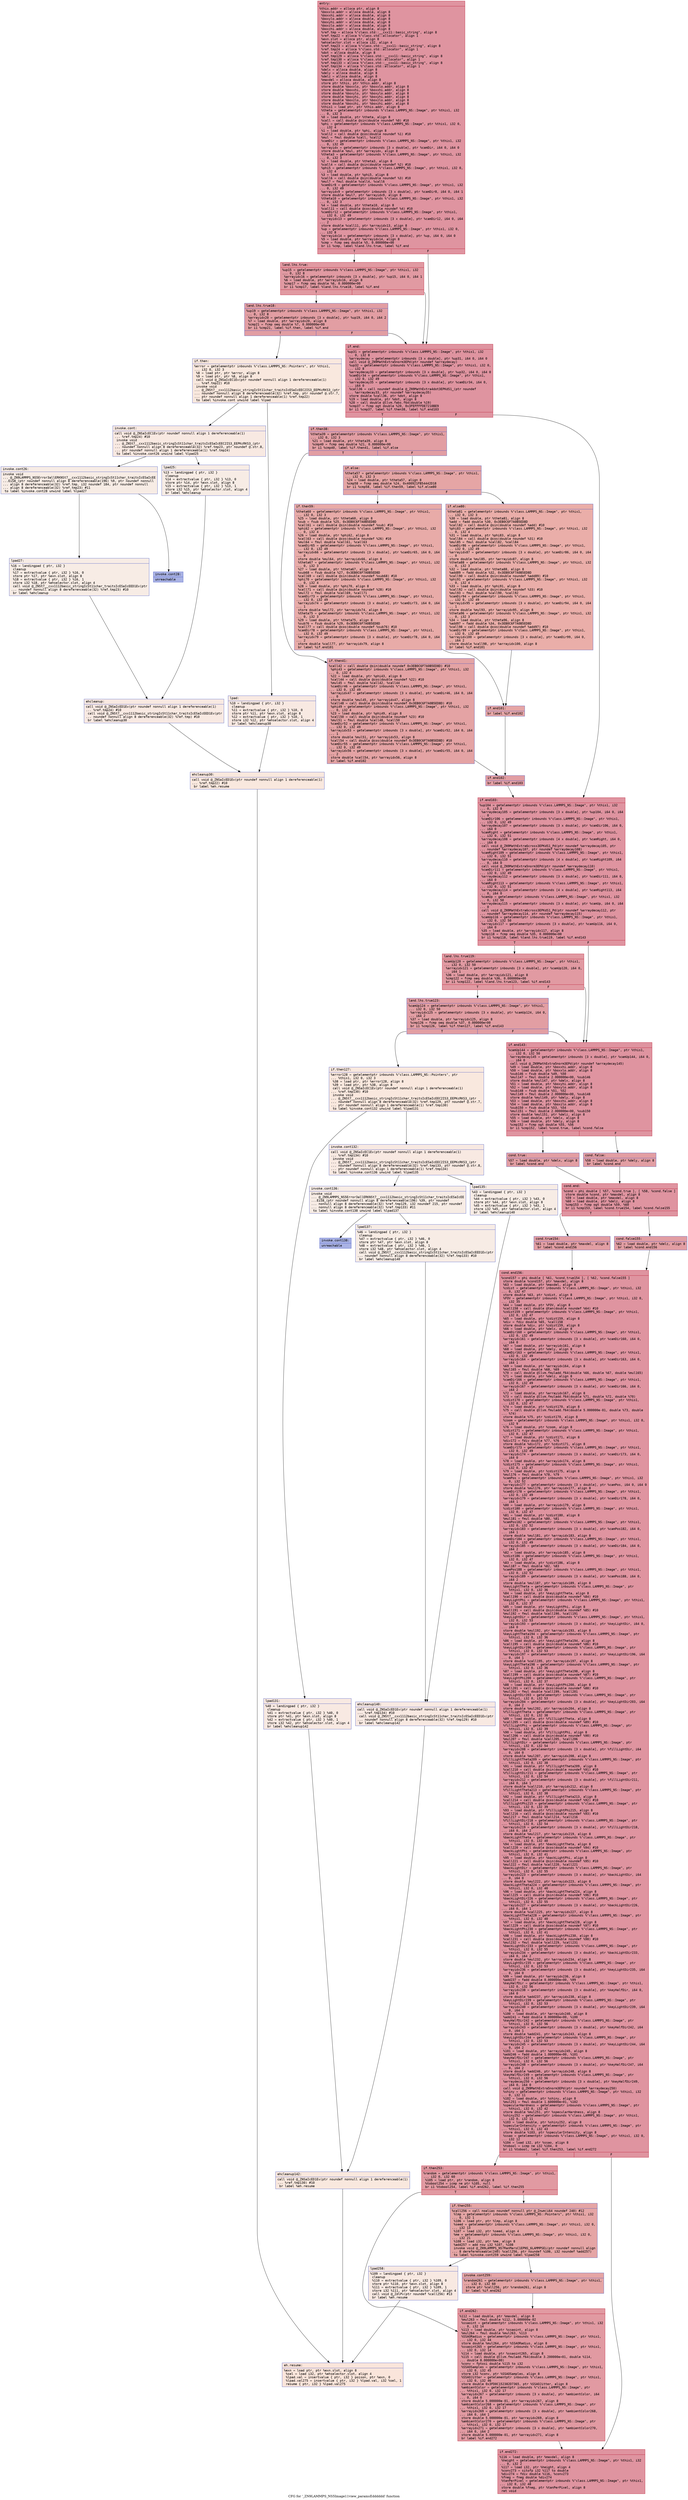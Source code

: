 digraph "CFG for '_ZN9LAMMPS_NS5Image11view_paramsEdddddd' function" {
	label="CFG for '_ZN9LAMMPS_NS5Image11view_paramsEdddddd' function";

	Node0x55d953130ab0 [shape=record,color="#b70d28ff", style=filled, fillcolor="#b70d2870" fontname="Courier",label="{entry:\l|  %this.addr = alloca ptr, align 8\l  %boxxlo.addr = alloca double, align 8\l  %boxxhi.addr = alloca double, align 8\l  %boxylo.addr = alloca double, align 8\l  %boxyhi.addr = alloca double, align 8\l  %boxzlo.addr = alloca double, align 8\l  %boxzhi.addr = alloca double, align 8\l  %ref.tmp = alloca %\"class.std::__cxx11::basic_string\", align 8\l  %ref.tmp22 = alloca %\"class.std::allocator\", align 1\l  %exn.slot = alloca ptr, align 8\l  %ehselector.slot = alloca i32, align 4\l  %ref.tmp23 = alloca %\"class.std::__cxx11::basic_string\", align 8\l  %ref.tmp24 = alloca %\"class.std::allocator\", align 1\l  %dot = alloca double, align 8\l  %ref.tmp129 = alloca %\"class.std::__cxx11::basic_string\", align 8\l  %ref.tmp130 = alloca %\"class.std::allocator\", align 1\l  %ref.tmp133 = alloca %\"class.std::__cxx11::basic_string\", align 8\l  %ref.tmp134 = alloca %\"class.std::allocator\", align 1\l  %delx = alloca double, align 8\l  %dely = alloca double, align 8\l  %delz = alloca double, align 8\l  %maxdel = alloca double, align 8\l  store ptr %this, ptr %this.addr, align 8\l  store double %boxxlo, ptr %boxxlo.addr, align 8\l  store double %boxxhi, ptr %boxxhi.addr, align 8\l  store double %boxylo, ptr %boxylo.addr, align 8\l  store double %boxyhi, ptr %boxyhi.addr, align 8\l  store double %boxzlo, ptr %boxzlo.addr, align 8\l  store double %boxzhi, ptr %boxzhi.addr, align 8\l  %this1 = load ptr, ptr %this.addr, align 8\l  %theta = getelementptr inbounds %\"class.LAMMPS_NS::Image\", ptr %this1, i32\l... 0, i32 3\l  %0 = load double, ptr %theta, align 8\l  %call = call double @sin(double noundef %0) #10\l  %phi = getelementptr inbounds %\"class.LAMMPS_NS::Image\", ptr %this1, i32 0,\l... i32 4\l  %1 = load double, ptr %phi, align 8\l  %call2 = call double @cos(double noundef %1) #10\l  %mul = fmul double %call, %call2\l  %camDir = getelementptr inbounds %\"class.LAMMPS_NS::Image\", ptr %this1, i32\l... 0, i32 49\l  %arrayidx = getelementptr inbounds [3 x double], ptr %camDir, i64 0, i64 0\l  store double %mul, ptr %arrayidx, align 8\l  %theta3 = getelementptr inbounds %\"class.LAMMPS_NS::Image\", ptr %this1, i32\l... 0, i32 3\l  %2 = load double, ptr %theta3, align 8\l  %call4 = call double @sin(double noundef %2) #10\l  %phi5 = getelementptr inbounds %\"class.LAMMPS_NS::Image\", ptr %this1, i32 0,\l... i32 4\l  %3 = load double, ptr %phi5, align 8\l  %call6 = call double @sin(double noundef %3) #10\l  %mul7 = fmul double %call4, %call6\l  %camDir8 = getelementptr inbounds %\"class.LAMMPS_NS::Image\", ptr %this1, i32\l... 0, i32 49\l  %arrayidx9 = getelementptr inbounds [3 x double], ptr %camDir8, i64 0, i64 1\l  store double %mul7, ptr %arrayidx9, align 8\l  %theta10 = getelementptr inbounds %\"class.LAMMPS_NS::Image\", ptr %this1, i32\l... 0, i32 3\l  %4 = load double, ptr %theta10, align 8\l  %call11 = call double @cos(double noundef %4) #10\l  %camDir12 = getelementptr inbounds %\"class.LAMMPS_NS::Image\", ptr %this1,\l... i32 0, i32 49\l  %arrayidx13 = getelementptr inbounds [3 x double], ptr %camDir12, i64 0, i64\l... 2\l  store double %call11, ptr %arrayidx13, align 8\l  %up = getelementptr inbounds %\"class.LAMMPS_NS::Image\", ptr %this1, i32 0,\l... i32 8\l  %arrayidx14 = getelementptr inbounds [3 x double], ptr %up, i64 0, i64 0\l  %5 = load double, ptr %arrayidx14, align 8\l  %cmp = fcmp oeq double %5, 0.000000e+00\l  br i1 %cmp, label %land.lhs.true, label %if.end\l|{<s0>T|<s1>F}}"];
	Node0x55d953130ab0:s0 -> Node0x55d95310ff50[tooltip="entry -> land.lhs.true\nProbability 62.50%" ];
	Node0x55d953130ab0:s1 -> Node0x55d953110000[tooltip="entry -> if.end\nProbability 37.50%" ];
	Node0x55d95310ff50 [shape=record,color="#b70d28ff", style=filled, fillcolor="#bb1b2c70" fontname="Courier",label="{land.lhs.true:\l|  %up15 = getelementptr inbounds %\"class.LAMMPS_NS::Image\", ptr %this1, i32\l... 0, i32 8\l  %arrayidx16 = getelementptr inbounds [3 x double], ptr %up15, i64 0, i64 1\l  %6 = load double, ptr %arrayidx16, align 8\l  %cmp17 = fcmp oeq double %6, 0.000000e+00\l  br i1 %cmp17, label %land.lhs.true18, label %if.end\l|{<s0>T|<s1>F}}"];
	Node0x55d95310ff50:s0 -> Node0x55d953110480[tooltip="land.lhs.true -> land.lhs.true18\nProbability 62.50%" ];
	Node0x55d95310ff50:s1 -> Node0x55d953110000[tooltip="land.lhs.true -> if.end\nProbability 37.50%" ];
	Node0x55d953110480 [shape=record,color="#3d50c3ff", style=filled, fillcolor="#be242e70" fontname="Courier",label="{land.lhs.true18:\l|  %up19 = getelementptr inbounds %\"class.LAMMPS_NS::Image\", ptr %this1, i32\l... 0, i32 8\l  %arrayidx20 = getelementptr inbounds [3 x double], ptr %up19, i64 0, i64 2\l  %7 = load double, ptr %arrayidx20, align 8\l  %cmp21 = fcmp oeq double %7, 0.000000e+00\l  br i1 %cmp21, label %if.then, label %if.end\l|{<s0>T|<s1>F}}"];
	Node0x55d953110480:s0 -> Node0x55d9531108b0[tooltip="land.lhs.true18 -> if.then\nProbability 0.00%" ];
	Node0x55d953110480:s1 -> Node0x55d953110000[tooltip="land.lhs.true18 -> if.end\nProbability 100.00%" ];
	Node0x55d9531108b0 [shape=record,color="#3d50c3ff", style=filled, fillcolor="#f2cab570" fontname="Courier",label="{if.then:\l|  %error = getelementptr inbounds %\"class.LAMMPS_NS::Pointers\", ptr %this1,\l... i32 0, i32 3\l  %8 = load ptr, ptr %error, align 8\l  %9 = load ptr, ptr %8, align 8\l  call void @_ZNSaIcEC1Ev(ptr noundef nonnull align 1 dereferenceable(1)\l... %ref.tmp22) #10\l  invoke void\l... @_ZNSt7__cxx1112basic_stringIcSt11char_traitsIcESaIcEEC2IS3_EEPKcRKS3_(ptr\l... noundef nonnull align 8 dereferenceable(32) %ref.tmp, ptr noundef @.str.7,\l... ptr noundef nonnull align 1 dereferenceable(1) %ref.tmp22)\l          to label %invoke.cont unwind label %lpad\l}"];
	Node0x55d9531108b0 -> Node0x55d953110e70[tooltip="if.then -> invoke.cont\nProbability 50.00%" ];
	Node0x55d9531108b0 -> Node0x55d953110f50[tooltip="if.then -> lpad\nProbability 50.00%" ];
	Node0x55d953110e70 [shape=record,color="#3d50c3ff", style=filled, fillcolor="#efcebd70" fontname="Courier",label="{invoke.cont:\l|  call void @_ZNSaIcEC1Ev(ptr noundef nonnull align 1 dereferenceable(1)\l... %ref.tmp24) #10\l  invoke void\l... @_ZNSt7__cxx1112basic_stringIcSt11char_traitsIcESaIcEEC2IS3_EEPKcRKS3_(ptr\l... noundef nonnull align 8 dereferenceable(32) %ref.tmp23, ptr noundef @.str.8,\l... ptr noundef nonnull align 1 dereferenceable(1) %ref.tmp24)\l          to label %invoke.cont26 unwind label %lpad25\l}"];
	Node0x55d953110e70 -> Node0x55d953111400[tooltip="invoke.cont -> invoke.cont26\nProbability 50.00%" ];
	Node0x55d953110e70 -> Node0x55d953111450[tooltip="invoke.cont -> lpad25\nProbability 50.00%" ];
	Node0x55d953111400 [shape=record,color="#3d50c3ff", style=filled, fillcolor="#ecd3c570" fontname="Courier",label="{invoke.cont26:\l|  invoke void\l... @_ZN9LAMMPS_NS5Error3allERKNSt7__cxx1112basic_stringIcSt11char_traitsIcESaIcEE\l...EiS8_(ptr noundef nonnull align 8 dereferenceable(196) %9, ptr noundef nonnull\l... align 8 dereferenceable(32) %ref.tmp, i32 noundef 184, ptr noundef nonnull\l... align 8 dereferenceable(32) %ref.tmp23) #11\l          to label %invoke.cont28 unwind label %lpad27\l}"];
	Node0x55d953111400 -> Node0x55d9531113b0[tooltip="invoke.cont26 -> invoke.cont28\nProbability 0.00%" ];
	Node0x55d953111400 -> Node0x55d9531117d0[tooltip="invoke.cont26 -> lpad27\nProbability 100.00%" ];
	Node0x55d9531113b0 [shape=record,color="#3d50c3ff", style=filled, fillcolor="#3d50c370" fontname="Courier",label="{invoke.cont28:\l|  unreachable\l}"];
	Node0x55d953110f50 [shape=record,color="#3d50c3ff", style=filled, fillcolor="#efcebd70" fontname="Courier",label="{lpad:\l|  %10 = landingpad \{ ptr, i32 \}\l          cleanup\l  %11 = extractvalue \{ ptr, i32 \} %10, 0\l  store ptr %11, ptr %exn.slot, align 8\l  %12 = extractvalue \{ ptr, i32 \} %10, 1\l  store i32 %12, ptr %ehselector.slot, align 4\l  br label %ehcleanup30\l}"];
	Node0x55d953110f50 -> Node0x55d953111e70[tooltip="lpad -> ehcleanup30\nProbability 100.00%" ];
	Node0x55d953111450 [shape=record,color="#3d50c3ff", style=filled, fillcolor="#ecd3c570" fontname="Courier",label="{lpad25:\l|  %13 = landingpad \{ ptr, i32 \}\l          cleanup\l  %14 = extractvalue \{ ptr, i32 \} %13, 0\l  store ptr %14, ptr %exn.slot, align 8\l  %15 = extractvalue \{ ptr, i32 \} %13, 1\l  store i32 %15, ptr %ehselector.slot, align 4\l  br label %ehcleanup\l}"];
	Node0x55d953111450 -> Node0x55d9531121c0[tooltip="lpad25 -> ehcleanup\nProbability 100.00%" ];
	Node0x55d9531117d0 [shape=record,color="#3d50c3ff", style=filled, fillcolor="#ecd3c570" fontname="Courier",label="{lpad27:\l|  %16 = landingpad \{ ptr, i32 \}\l          cleanup\l  %17 = extractvalue \{ ptr, i32 \} %16, 0\l  store ptr %17, ptr %exn.slot, align 8\l  %18 = extractvalue \{ ptr, i32 \} %16, 1\l  store i32 %18, ptr %ehselector.slot, align 4\l  call void @_ZNSt7__cxx1112basic_stringIcSt11char_traitsIcESaIcEED1Ev(ptr\l... noundef nonnull align 8 dereferenceable(32) %ref.tmp23) #10\l  br label %ehcleanup\l}"];
	Node0x55d9531117d0 -> Node0x55d9531121c0[tooltip="lpad27 -> ehcleanup\nProbability 100.00%" ];
	Node0x55d9531121c0 [shape=record,color="#3d50c3ff", style=filled, fillcolor="#efcebd70" fontname="Courier",label="{ehcleanup:\l|  call void @_ZNSaIcED1Ev(ptr noundef nonnull align 1 dereferenceable(1)\l... %ref.tmp24) #10\l  call void @_ZNSt7__cxx1112basic_stringIcSt11char_traitsIcESaIcEED1Ev(ptr\l... noundef nonnull align 8 dereferenceable(32) %ref.tmp) #10\l  br label %ehcleanup30\l}"];
	Node0x55d9531121c0 -> Node0x55d953111e70[tooltip="ehcleanup -> ehcleanup30\nProbability 100.00%" ];
	Node0x55d953111e70 [shape=record,color="#3d50c3ff", style=filled, fillcolor="#f2cab570" fontname="Courier",label="{ehcleanup30:\l|  call void @_ZNSaIcED1Ev(ptr noundef nonnull align 1 dereferenceable(1)\l... %ref.tmp22) #10\l  br label %eh.resume\l}"];
	Node0x55d953111e70 -> Node0x55d953112c20[tooltip="ehcleanup30 -> eh.resume\nProbability 100.00%" ];
	Node0x55d953110000 [shape=record,color="#b70d28ff", style=filled, fillcolor="#b70d2870" fontname="Courier",label="{if.end:\l|  %up31 = getelementptr inbounds %\"class.LAMMPS_NS::Image\", ptr %this1, i32\l... 0, i32 8\l  %arraydecay = getelementptr inbounds [3 x double], ptr %up31, i64 0, i64 0\l  call void @_ZN9MathExtra5norm3EPd(ptr noundef %arraydecay)\l  %up32 = getelementptr inbounds %\"class.LAMMPS_NS::Image\", ptr %this1, i32 0,\l... i32 8\l  %arraydecay33 = getelementptr inbounds [3 x double], ptr %up32, i64 0, i64 0\l  %camDir34 = getelementptr inbounds %\"class.LAMMPS_NS::Image\", ptr %this1,\l... i32 0, i32 49\l  %arraydecay35 = getelementptr inbounds [3 x double], ptr %camDir34, i64 0,\l... i64 0\l  %call36 = call noundef double @_ZN9MathExtra4dot3EPKdS1_(ptr noundef\l... %arraydecay33, ptr noundef %arraydecay35)\l  store double %call36, ptr %dot, align 8\l  %19 = load double, ptr %dot, align 8\l  %20 = call double @llvm.fabs.f64(double %19)\l  %cmp37 = fcmp ogt double %20, 0x3FEFFFFDE7210BE9\l  br i1 %cmp37, label %if.then38, label %if.end103\l|{<s0>T|<s1>F}}"];
	Node0x55d953110000:s0 -> Node0x55d9531139e0[tooltip="if.end -> if.then38\nProbability 50.00%" ];
	Node0x55d953110000:s1 -> Node0x55d953113a90[tooltip="if.end -> if.end103\nProbability 50.00%" ];
	Node0x55d9531139e0 [shape=record,color="#3d50c3ff", style=filled, fillcolor="#be242e70" fontname="Courier",label="{if.then38:\l|  %theta39 = getelementptr inbounds %\"class.LAMMPS_NS::Image\", ptr %this1,\l... i32 0, i32 3\l  %21 = load double, ptr %theta39, align 8\l  %cmp40 = fcmp oeq double %21, 0.000000e+00\l  br i1 %cmp40, label %if.then41, label %if.else\l|{<s0>T|<s1>F}}"];
	Node0x55d9531139e0:s0 -> Node0x55d953113e30[tooltip="if.then38 -> if.then41\nProbability 62.50%" ];
	Node0x55d9531139e0:s1 -> Node0x55d95313c1f0[tooltip="if.then38 -> if.else\nProbability 37.50%" ];
	Node0x55d953113e30 [shape=record,color="#3d50c3ff", style=filled, fillcolor="#c32e3170" fontname="Courier",label="{if.then41:\l|  %call42 = call double @sin(double noundef 0x3EB0C6F7A0B5ED8D) #10\l  %phi43 = getelementptr inbounds %\"class.LAMMPS_NS::Image\", ptr %this1, i32\l... 0, i32 4\l  %22 = load double, ptr %phi43, align 8\l  %call44 = call double @cos(double noundef %22) #10\l  %mul45 = fmul double %call42, %call44\l  %camDir46 = getelementptr inbounds %\"class.LAMMPS_NS::Image\", ptr %this1,\l... i32 0, i32 49\l  %arrayidx47 = getelementptr inbounds [3 x double], ptr %camDir46, i64 0, i64\l... 0\l  store double %mul45, ptr %arrayidx47, align 8\l  %call48 = call double @sin(double noundef 0x3EB0C6F7A0B5ED8D) #10\l  %phi49 = getelementptr inbounds %\"class.LAMMPS_NS::Image\", ptr %this1, i32\l... 0, i32 4\l  %23 = load double, ptr %phi49, align 8\l  %call50 = call double @sin(double noundef %23) #10\l  %mul51 = fmul double %call48, %call50\l  %camDir52 = getelementptr inbounds %\"class.LAMMPS_NS::Image\", ptr %this1,\l... i32 0, i32 49\l  %arrayidx53 = getelementptr inbounds [3 x double], ptr %camDir52, i64 0, i64\l... 1\l  store double %mul51, ptr %arrayidx53, align 8\l  %call54 = call double @cos(double noundef 0x3EB0C6F7A0B5ED8D) #10\l  %camDir55 = getelementptr inbounds %\"class.LAMMPS_NS::Image\", ptr %this1,\l... i32 0, i32 49\l  %arrayidx56 = getelementptr inbounds [3 x double], ptr %camDir55, i64 0, i64\l... 2\l  store double %call54, ptr %arrayidx56, align 8\l  br label %if.end102\l}"];
	Node0x55d953113e30 -> Node0x55d953134100[tooltip="if.then41 -> if.end102\nProbability 100.00%" ];
	Node0x55d95313c1f0 [shape=record,color="#3d50c3ff", style=filled, fillcolor="#c5333470" fontname="Courier",label="{if.else:\l|  %theta57 = getelementptr inbounds %\"class.LAMMPS_NS::Image\", ptr %this1,\l... i32 0, i32 3\l  %24 = load double, ptr %theta57, align 8\l  %cmp58 = fcmp oeq double %24, 0x400921FB54442D18\l  br i1 %cmp58, label %if.then59, label %if.else80\l|{<s0>T|<s1>F}}"];
	Node0x55d95313c1f0:s0 -> Node0x55d95313de20[tooltip="if.else -> if.then59\nProbability 62.50%" ];
	Node0x55d95313c1f0:s1 -> Node0x55d95313dea0[tooltip="if.else -> if.else80\nProbability 37.50%" ];
	Node0x55d95313de20 [shape=record,color="#3d50c3ff", style=filled, fillcolor="#cc403a70" fontname="Courier",label="{if.then59:\l|  %theta60 = getelementptr inbounds %\"class.LAMMPS_NS::Image\", ptr %this1,\l... i32 0, i32 3\l  %25 = load double, ptr %theta60, align 8\l  %sub = fsub double %25, 0x3EB0C6F7A0B5ED8D\l  %call61 = call double @sin(double noundef %sub) #10\l  %phi62 = getelementptr inbounds %\"class.LAMMPS_NS::Image\", ptr %this1, i32\l... 0, i32 4\l  %26 = load double, ptr %phi62, align 8\l  %call63 = call double @cos(double noundef %26) #10\l  %mul64 = fmul double %call61, %call63\l  %camDir65 = getelementptr inbounds %\"class.LAMMPS_NS::Image\", ptr %this1,\l... i32 0, i32 49\l  %arrayidx66 = getelementptr inbounds [3 x double], ptr %camDir65, i64 0, i64\l... 0\l  store double %mul64, ptr %arrayidx66, align 8\l  %theta67 = getelementptr inbounds %\"class.LAMMPS_NS::Image\", ptr %this1, i32\l... 0, i32 3\l  %27 = load double, ptr %theta67, align 8\l  %sub68 = fsub double %27, 0x3EB0C6F7A0B5ED8D\l  %call69 = call double @sin(double noundef %sub68) #10\l  %phi70 = getelementptr inbounds %\"class.LAMMPS_NS::Image\", ptr %this1, i32\l... 0, i32 4\l  %28 = load double, ptr %phi70, align 8\l  %call71 = call double @sin(double noundef %28) #10\l  %mul72 = fmul double %call69, %call71\l  %camDir73 = getelementptr inbounds %\"class.LAMMPS_NS::Image\", ptr %this1,\l... i32 0, i32 49\l  %arrayidx74 = getelementptr inbounds [3 x double], ptr %camDir73, i64 0, i64\l... 1\l  store double %mul72, ptr %arrayidx74, align 8\l  %theta75 = getelementptr inbounds %\"class.LAMMPS_NS::Image\", ptr %this1, i32\l... 0, i32 3\l  %29 = load double, ptr %theta75, align 8\l  %sub76 = fsub double %29, 0x3EB0C6F7A0B5ED8D\l  %call77 = call double @cos(double noundef %sub76) #10\l  %camDir78 = getelementptr inbounds %\"class.LAMMPS_NS::Image\", ptr %this1,\l... i32 0, i32 49\l  %arrayidx79 = getelementptr inbounds [3 x double], ptr %camDir78, i64 0, i64\l... 2\l  store double %call77, ptr %arrayidx79, align 8\l  br label %if.end101\l}"];
	Node0x55d95313de20 -> Node0x55d95313f7d0[tooltip="if.then59 -> if.end101\nProbability 100.00%" ];
	Node0x55d95313dea0 [shape=record,color="#3d50c3ff", style=filled, fillcolor="#d0473d70" fontname="Courier",label="{if.else80:\l|  %theta81 = getelementptr inbounds %\"class.LAMMPS_NS::Image\", ptr %this1,\l... i32 0, i32 3\l  %30 = load double, ptr %theta81, align 8\l  %add = fadd double %30, 0x3EB0C6F7A0B5ED8D\l  %call82 = call double @sin(double noundef %add) #10\l  %phi83 = getelementptr inbounds %\"class.LAMMPS_NS::Image\", ptr %this1, i32\l... 0, i32 4\l  %31 = load double, ptr %phi83, align 8\l  %call84 = call double @cos(double noundef %31) #10\l  %mul85 = fmul double %call82, %call84\l  %camDir86 = getelementptr inbounds %\"class.LAMMPS_NS::Image\", ptr %this1,\l... i32 0, i32 49\l  %arrayidx87 = getelementptr inbounds [3 x double], ptr %camDir86, i64 0, i64\l... 0\l  store double %mul85, ptr %arrayidx87, align 8\l  %theta88 = getelementptr inbounds %\"class.LAMMPS_NS::Image\", ptr %this1, i32\l... 0, i32 3\l  %32 = load double, ptr %theta88, align 8\l  %add89 = fadd double %32, 0x3EB0C6F7A0B5ED8D\l  %call90 = call double @sin(double noundef %add89) #10\l  %phi91 = getelementptr inbounds %\"class.LAMMPS_NS::Image\", ptr %this1, i32\l... 0, i32 4\l  %33 = load double, ptr %phi91, align 8\l  %call92 = call double @sin(double noundef %33) #10\l  %mul93 = fmul double %call90, %call92\l  %camDir94 = getelementptr inbounds %\"class.LAMMPS_NS::Image\", ptr %this1,\l... i32 0, i32 49\l  %arrayidx95 = getelementptr inbounds [3 x double], ptr %camDir94, i64 0, i64\l... 1\l  store double %mul93, ptr %arrayidx95, align 8\l  %theta96 = getelementptr inbounds %\"class.LAMMPS_NS::Image\", ptr %this1, i32\l... 0, i32 3\l  %34 = load double, ptr %theta96, align 8\l  %add97 = fadd double %34, 0x3EB0C6F7A0B5ED8D\l  %call98 = call double @cos(double noundef %add97) #10\l  %camDir99 = getelementptr inbounds %\"class.LAMMPS_NS::Image\", ptr %this1,\l... i32 0, i32 49\l  %arrayidx100 = getelementptr inbounds [3 x double], ptr %camDir99, i64 0,\l... i64 2\l  store double %call98, ptr %arrayidx100, align 8\l  br label %if.end101\l}"];
	Node0x55d95313dea0 -> Node0x55d95313f7d0[tooltip="if.else80 -> if.end101\nProbability 100.00%" ];
	Node0x55d95313f7d0 [shape=record,color="#3d50c3ff", style=filled, fillcolor="#c5333470" fontname="Courier",label="{if.end101:\l|  br label %if.end102\l}"];
	Node0x55d95313f7d0 -> Node0x55d953134100[tooltip="if.end101 -> if.end102\nProbability 100.00%" ];
	Node0x55d953134100 [shape=record,color="#3d50c3ff", style=filled, fillcolor="#be242e70" fontname="Courier",label="{if.end102:\l|  br label %if.end103\l}"];
	Node0x55d953134100 -> Node0x55d953113a90[tooltip="if.end102 -> if.end103\nProbability 100.00%" ];
	Node0x55d953113a90 [shape=record,color="#b70d28ff", style=filled, fillcolor="#b70d2870" fontname="Courier",label="{if.end103:\l|  %up104 = getelementptr inbounds %\"class.LAMMPS_NS::Image\", ptr %this1, i32\l... 0, i32 8\l  %arraydecay105 = getelementptr inbounds [3 x double], ptr %up104, i64 0, i64\l... 0\l  %camDir106 = getelementptr inbounds %\"class.LAMMPS_NS::Image\", ptr %this1,\l... i32 0, i32 49\l  %arraydecay107 = getelementptr inbounds [3 x double], ptr %camDir106, i64 0,\l... i64 0\l  %camRight = getelementptr inbounds %\"class.LAMMPS_NS::Image\", ptr %this1,\l... i32 0, i32 51\l  %arraydecay108 = getelementptr inbounds [4 x double], ptr %camRight, i64 0,\l... i64 0\l  call void @_ZN9MathExtra6cross3EPKdS1_Pd(ptr noundef %arraydecay105, ptr\l... noundef %arraydecay107, ptr noundef %arraydecay108)\l  %camRight109 = getelementptr inbounds %\"class.LAMMPS_NS::Image\", ptr %this1,\l... i32 0, i32 51\l  %arraydecay110 = getelementptr inbounds [4 x double], ptr %camRight109, i64\l... 0, i64 0\l  call void @_ZN9MathExtra5norm3EPd(ptr noundef %arraydecay110)\l  %camDir111 = getelementptr inbounds %\"class.LAMMPS_NS::Image\", ptr %this1,\l... i32 0, i32 49\l  %arraydecay112 = getelementptr inbounds [3 x double], ptr %camDir111, i64 0,\l... i64 0\l  %camRight113 = getelementptr inbounds %\"class.LAMMPS_NS::Image\", ptr %this1,\l... i32 0, i32 51\l  %arraydecay114 = getelementptr inbounds [4 x double], ptr %camRight113, i64\l... 0, i64 0\l  %camUp = getelementptr inbounds %\"class.LAMMPS_NS::Image\", ptr %this1, i32\l... 0, i32 50\l  %arraydecay115 = getelementptr inbounds [3 x double], ptr %camUp, i64 0, i64\l... 0\l  call void @_ZN9MathExtra6cross3EPKdS1_Pd(ptr noundef %arraydecay112, ptr\l... noundef %arraydecay114, ptr noundef %arraydecay115)\l  %camUp116 = getelementptr inbounds %\"class.LAMMPS_NS::Image\", ptr %this1,\l... i32 0, i32 50\l  %arrayidx117 = getelementptr inbounds [3 x double], ptr %camUp116, i64 0,\l... i64 0\l  %35 = load double, ptr %arrayidx117, align 8\l  %cmp118 = fcmp oeq double %35, 0.000000e+00\l  br i1 %cmp118, label %land.lhs.true119, label %if.end143\l|{<s0>T|<s1>F}}"];
	Node0x55d953113a90:s0 -> Node0x55d9531424d0[tooltip="if.end103 -> land.lhs.true119\nProbability 62.50%" ];
	Node0x55d953113a90:s1 -> Node0x55d953142550[tooltip="if.end103 -> if.end143\nProbability 37.50%" ];
	Node0x55d9531424d0 [shape=record,color="#b70d28ff", style=filled, fillcolor="#bb1b2c70" fontname="Courier",label="{land.lhs.true119:\l|  %camUp120 = getelementptr inbounds %\"class.LAMMPS_NS::Image\", ptr %this1,\l... i32 0, i32 50\l  %arrayidx121 = getelementptr inbounds [3 x double], ptr %camUp120, i64 0,\l... i64 1\l  %36 = load double, ptr %arrayidx121, align 8\l  %cmp122 = fcmp oeq double %36, 0.000000e+00\l  br i1 %cmp122, label %land.lhs.true123, label %if.end143\l|{<s0>T|<s1>F}}"];
	Node0x55d9531424d0:s0 -> Node0x55d9531429a0[tooltip="land.lhs.true119 -> land.lhs.true123\nProbability 62.50%" ];
	Node0x55d9531424d0:s1 -> Node0x55d953142550[tooltip="land.lhs.true119 -> if.end143\nProbability 37.50%" ];
	Node0x55d9531429a0 [shape=record,color="#3d50c3ff", style=filled, fillcolor="#be242e70" fontname="Courier",label="{land.lhs.true123:\l|  %camUp124 = getelementptr inbounds %\"class.LAMMPS_NS::Image\", ptr %this1,\l... i32 0, i32 50\l  %arrayidx125 = getelementptr inbounds [3 x double], ptr %camUp124, i64 0,\l... i64 2\l  %37 = load double, ptr %arrayidx125, align 8\l  %cmp126 = fcmp oeq double %37, 0.000000e+00\l  br i1 %cmp126, label %if.then127, label %if.end143\l|{<s0>T|<s1>F}}"];
	Node0x55d9531429a0:s0 -> Node0x55d953142db0[tooltip="land.lhs.true123 -> if.then127\nProbability 0.00%" ];
	Node0x55d9531429a0:s1 -> Node0x55d953142550[tooltip="land.lhs.true123 -> if.end143\nProbability 100.00%" ];
	Node0x55d953142db0 [shape=record,color="#3d50c3ff", style=filled, fillcolor="#f2cab570" fontname="Courier",label="{if.then127:\l|  %error128 = getelementptr inbounds %\"class.LAMMPS_NS::Pointers\", ptr\l... %this1, i32 0, i32 3\l  %38 = load ptr, ptr %error128, align 8\l  %39 = load ptr, ptr %38, align 8\l  call void @_ZNSaIcEC1Ev(ptr noundef nonnull align 1 dereferenceable(1)\l... %ref.tmp130) #10\l  invoke void\l... @_ZNSt7__cxx1112basic_stringIcSt11char_traitsIcESaIcEEC2IS3_EEPKcRKS3_(ptr\l... noundef nonnull align 8 dereferenceable(32) %ref.tmp129, ptr noundef @.str.7,\l... ptr noundef nonnull align 1 dereferenceable(1) %ref.tmp130)\l          to label %invoke.cont132 unwind label %lpad131\l}"];
	Node0x55d953142db0 -> Node0x55d953143220[tooltip="if.then127 -> invoke.cont132\nProbability 50.00%" ];
	Node0x55d953142db0 -> Node0x55d9531432a0[tooltip="if.then127 -> lpad131\nProbability 50.00%" ];
	Node0x55d953143220 [shape=record,color="#3d50c3ff", style=filled, fillcolor="#efcebd70" fontname="Courier",label="{invoke.cont132:\l|  call void @_ZNSaIcEC1Ev(ptr noundef nonnull align 1 dereferenceable(1)\l... %ref.tmp134) #10\l  invoke void\l... @_ZNSt7__cxx1112basic_stringIcSt11char_traitsIcESaIcEEC2IS3_EEPKcRKS3_(ptr\l... noundef nonnull align 8 dereferenceable(32) %ref.tmp133, ptr noundef @.str.8,\l... ptr noundef nonnull align 1 dereferenceable(1) %ref.tmp134)\l          to label %invoke.cont136 unwind label %lpad135\l}"];
	Node0x55d953143220 -> Node0x55d9531435c0[tooltip="invoke.cont132 -> invoke.cont136\nProbability 50.00%" ];
	Node0x55d953143220 -> Node0x55d953143610[tooltip="invoke.cont132 -> lpad135\nProbability 50.00%" ];
	Node0x55d9531435c0 [shape=record,color="#3d50c3ff", style=filled, fillcolor="#ecd3c570" fontname="Courier",label="{invoke.cont136:\l|  invoke void\l... @_ZN9LAMMPS_NS5Error3allERKNSt7__cxx1112basic_stringIcSt11char_traitsIcESaIcEE\l...EiS8_(ptr noundef nonnull align 8 dereferenceable(196) %39, ptr noundef\l... nonnull align 8 dereferenceable(32) %ref.tmp129, i32 noundef 215, ptr noundef\l... nonnull align 8 dereferenceable(32) %ref.tmp133) #11\l          to label %invoke.cont138 unwind label %lpad137\l}"];
	Node0x55d9531435c0 -> Node0x55d953143570[tooltip="invoke.cont136 -> invoke.cont138\nProbability 0.00%" ];
	Node0x55d9531435c0 -> Node0x55d953143930[tooltip="invoke.cont136 -> lpad137\nProbability 100.00%" ];
	Node0x55d953143570 [shape=record,color="#3d50c3ff", style=filled, fillcolor="#3d50c370" fontname="Courier",label="{invoke.cont138:\l|  unreachable\l}"];
	Node0x55d9531432a0 [shape=record,color="#3d50c3ff", style=filled, fillcolor="#efcebd70" fontname="Courier",label="{lpad131:\l|  %40 = landingpad \{ ptr, i32 \}\l          cleanup\l  %41 = extractvalue \{ ptr, i32 \} %40, 0\l  store ptr %41, ptr %exn.slot, align 8\l  %42 = extractvalue \{ ptr, i32 \} %40, 1\l  store i32 %42, ptr %ehselector.slot, align 4\l  br label %ehcleanup142\l}"];
	Node0x55d9531432a0 -> Node0x55d953143ef0[tooltip="lpad131 -> ehcleanup142\nProbability 100.00%" ];
	Node0x55d953143610 [shape=record,color="#3d50c3ff", style=filled, fillcolor="#ecd3c570" fontname="Courier",label="{lpad135:\l|  %43 = landingpad \{ ptr, i32 \}\l          cleanup\l  %44 = extractvalue \{ ptr, i32 \} %43, 0\l  store ptr %44, ptr %exn.slot, align 8\l  %45 = extractvalue \{ ptr, i32 \} %43, 1\l  store i32 %45, ptr %ehselector.slot, align 4\l  br label %ehcleanup140\l}"];
	Node0x55d953143610 -> Node0x55d953144240[tooltip="lpad135 -> ehcleanup140\nProbability 100.00%" ];
	Node0x55d953143930 [shape=record,color="#3d50c3ff", style=filled, fillcolor="#ecd3c570" fontname="Courier",label="{lpad137:\l|  %46 = landingpad \{ ptr, i32 \}\l          cleanup\l  %47 = extractvalue \{ ptr, i32 \} %46, 0\l  store ptr %47, ptr %exn.slot, align 8\l  %48 = extractvalue \{ ptr, i32 \} %46, 1\l  store i32 %48, ptr %ehselector.slot, align 4\l  call void @_ZNSt7__cxx1112basic_stringIcSt11char_traitsIcESaIcEED1Ev(ptr\l... noundef nonnull align 8 dereferenceable(32) %ref.tmp133) #10\l  br label %ehcleanup140\l}"];
	Node0x55d953143930 -> Node0x55d953144240[tooltip="lpad137 -> ehcleanup140\nProbability 100.00%" ];
	Node0x55d953144240 [shape=record,color="#3d50c3ff", style=filled, fillcolor="#efcebd70" fontname="Courier",label="{ehcleanup140:\l|  call void @_ZNSaIcED1Ev(ptr noundef nonnull align 1 dereferenceable(1)\l... %ref.tmp134) #10\l  call void @_ZNSt7__cxx1112basic_stringIcSt11char_traitsIcESaIcEED1Ev(ptr\l... noundef nonnull align 8 dereferenceable(32) %ref.tmp129) #10\l  br label %ehcleanup142\l}"];
	Node0x55d953144240 -> Node0x55d953143ef0[tooltip="ehcleanup140 -> ehcleanup142\nProbability 100.00%" ];
	Node0x55d953143ef0 [shape=record,color="#3d50c3ff", style=filled, fillcolor="#f2cab570" fontname="Courier",label="{ehcleanup142:\l|  call void @_ZNSaIcED1Ev(ptr noundef nonnull align 1 dereferenceable(1)\l... %ref.tmp130) #10\l  br label %eh.resume\l}"];
	Node0x55d953143ef0 -> Node0x55d953112c20[tooltip="ehcleanup142 -> eh.resume\nProbability 100.00%" ];
	Node0x55d953142550 [shape=record,color="#b70d28ff", style=filled, fillcolor="#b70d2870" fontname="Courier",label="{if.end143:\l|  %camUp144 = getelementptr inbounds %\"class.LAMMPS_NS::Image\", ptr %this1,\l... i32 0, i32 50\l  %arraydecay145 = getelementptr inbounds [3 x double], ptr %camUp144, i64 0,\l... i64 0\l  call void @_ZN9MathExtra5norm3EPd(ptr noundef %arraydecay145)\l  %49 = load double, ptr %boxxhi.addr, align 8\l  %50 = load double, ptr %boxxlo.addr, align 8\l  %sub146 = fsub double %49, %50\l  %mul147 = fmul double 2.000000e+00, %sub146\l  store double %mul147, ptr %delx, align 8\l  %51 = load double, ptr %boxyhi.addr, align 8\l  %52 = load double, ptr %boxylo.addr, align 8\l  %sub148 = fsub double %51, %52\l  %mul149 = fmul double 2.000000e+00, %sub148\l  store double %mul149, ptr %dely, align 8\l  %53 = load double, ptr %boxzhi.addr, align 8\l  %54 = load double, ptr %boxzlo.addr, align 8\l  %sub150 = fsub double %53, %54\l  %mul151 = fmul double 2.000000e+00, %sub150\l  store double %mul151, ptr %delz, align 8\l  %55 = load double, ptr %delx, align 8\l  %56 = load double, ptr %dely, align 8\l  %cmp152 = fcmp ogt double %55, %56\l  br i1 %cmp152, label %cond.true, label %cond.false\l|{<s0>T|<s1>F}}"];
	Node0x55d953142550:s0 -> Node0x55d95313d210[tooltip="if.end143 -> cond.true\nProbability 50.00%" ];
	Node0x55d953142550:s1 -> Node0x55d95313d260[tooltip="if.end143 -> cond.false\nProbability 50.00%" ];
	Node0x55d95313d210 [shape=record,color="#3d50c3ff", style=filled, fillcolor="#be242e70" fontname="Courier",label="{cond.true:\l|  %57 = load double, ptr %delx, align 8\l  br label %cond.end\l}"];
	Node0x55d95313d210 -> Node0x55d95313d3e0[tooltip="cond.true -> cond.end\nProbability 100.00%" ];
	Node0x55d95313d260 [shape=record,color="#3d50c3ff", style=filled, fillcolor="#be242e70" fontname="Courier",label="{cond.false:\l|  %58 = load double, ptr %dely, align 8\l  br label %cond.end\l}"];
	Node0x55d95313d260 -> Node0x55d95313d3e0[tooltip="cond.false -> cond.end\nProbability 100.00%" ];
	Node0x55d95313d3e0 [shape=record,color="#b70d28ff", style=filled, fillcolor="#b70d2870" fontname="Courier",label="{cond.end:\l|  %cond = phi double [ %57, %cond.true ], [ %58, %cond.false ]\l  store double %cond, ptr %maxdel, align 8\l  %59 = load double, ptr %maxdel, align 8\l  %60 = load double, ptr %delz, align 8\l  %cmp153 = fcmp ogt double %59, %60\l  br i1 %cmp153, label %cond.true154, label %cond.false155\l|{<s0>T|<s1>F}}"];
	Node0x55d95313d3e0:s0 -> Node0x55d95313d830[tooltip="cond.end -> cond.true154\nProbability 50.00%" ];
	Node0x55d95313d3e0:s1 -> Node0x55d95313d8b0[tooltip="cond.end -> cond.false155\nProbability 50.00%" ];
	Node0x55d95313d830 [shape=record,color="#3d50c3ff", style=filled, fillcolor="#be242e70" fontname="Courier",label="{cond.true154:\l|  %61 = load double, ptr %maxdel, align 8\l  br label %cond.end156\l}"];
	Node0x55d95313d830 -> Node0x55d95313da60[tooltip="cond.true154 -> cond.end156\nProbability 100.00%" ];
	Node0x55d95313d8b0 [shape=record,color="#3d50c3ff", style=filled, fillcolor="#be242e70" fontname="Courier",label="{cond.false155:\l|  %62 = load double, ptr %delz, align 8\l  br label %cond.end156\l}"];
	Node0x55d95313d8b0 -> Node0x55d95313da60[tooltip="cond.false155 -> cond.end156\nProbability 100.00%" ];
	Node0x55d95313da60 [shape=record,color="#b70d28ff", style=filled, fillcolor="#b70d2870" fontname="Courier",label="{cond.end156:\l|  %cond157 = phi double [ %61, %cond.true154 ], [ %62, %cond.false155 ]\l  store double %cond157, ptr %maxdel, align 8\l  %63 = load double, ptr %maxdel, align 8\l  %zdist = getelementptr inbounds %\"class.LAMMPS_NS::Image\", ptr %this1, i32\l... 0, i32 47\l  store double %63, ptr %zdist, align 8\l  %FOV = getelementptr inbounds %\"class.LAMMPS_NS::Image\", ptr %this1, i32 0,\l... i32 35\l  %64 = load double, ptr %FOV, align 8\l  %call158 = call double @tan(double noundef %64) #10\l  %zdist159 = getelementptr inbounds %\"class.LAMMPS_NS::Image\", ptr %this1,\l... i32 0, i32 47\l  %65 = load double, ptr %zdist159, align 8\l  %div = fdiv double %65, %call158\l  store double %div, ptr %zdist159, align 8\l  %66 = load double, ptr %delx, align 8\l  %camDir160 = getelementptr inbounds %\"class.LAMMPS_NS::Image\", ptr %this1,\l... i32 0, i32 49\l  %arrayidx161 = getelementptr inbounds [3 x double], ptr %camDir160, i64 0,\l... i64 0\l  %67 = load double, ptr %arrayidx161, align 8\l  %68 = load double, ptr %dely, align 8\l  %camDir163 = getelementptr inbounds %\"class.LAMMPS_NS::Image\", ptr %this1,\l... i32 0, i32 49\l  %arrayidx164 = getelementptr inbounds [3 x double], ptr %camDir163, i64 0,\l... i64 1\l  %69 = load double, ptr %arrayidx164, align 8\l  %mul165 = fmul double %68, %69\l  %70 = call double @llvm.fmuladd.f64(double %66, double %67, double %mul165)\l  %71 = load double, ptr %delz, align 8\l  %camDir166 = getelementptr inbounds %\"class.LAMMPS_NS::Image\", ptr %this1,\l... i32 0, i32 49\l  %arrayidx167 = getelementptr inbounds [3 x double], ptr %camDir166, i64 0,\l... i64 2\l  %72 = load double, ptr %arrayidx167, align 8\l  %73 = call double @llvm.fmuladd.f64(double %71, double %72, double %70)\l  %zdist170 = getelementptr inbounds %\"class.LAMMPS_NS::Image\", ptr %this1,\l... i32 0, i32 47\l  %74 = load double, ptr %zdist170, align 8\l  %75 = call double @llvm.fmuladd.f64(double 5.000000e-01, double %73, double\l... %74)\l  store double %75, ptr %zdist170, align 8\l  %zoom = getelementptr inbounds %\"class.LAMMPS_NS::Image\", ptr %this1, i32 0,\l... i32 9\l  %76 = load double, ptr %zoom, align 8\l  %zdist171 = getelementptr inbounds %\"class.LAMMPS_NS::Image\", ptr %this1,\l... i32 0, i32 47\l  %77 = load double, ptr %zdist171, align 8\l  %div172 = fdiv double %77, %76\l  store double %div172, ptr %zdist171, align 8\l  %camDir173 = getelementptr inbounds %\"class.LAMMPS_NS::Image\", ptr %this1,\l... i32 0, i32 49\l  %arrayidx174 = getelementptr inbounds [3 x double], ptr %camDir173, i64 0,\l... i64 0\l  %78 = load double, ptr %arrayidx174, align 8\l  %zdist175 = getelementptr inbounds %\"class.LAMMPS_NS::Image\", ptr %this1,\l... i32 0, i32 47\l  %79 = load double, ptr %zdist175, align 8\l  %mul176 = fmul double %78, %79\l  %camPos = getelementptr inbounds %\"class.LAMMPS_NS::Image\", ptr %this1, i32\l... 0, i32 52\l  %arrayidx177 = getelementptr inbounds [3 x double], ptr %camPos, i64 0, i64 0\l  store double %mul176, ptr %arrayidx177, align 8\l  %camDir178 = getelementptr inbounds %\"class.LAMMPS_NS::Image\", ptr %this1,\l... i32 0, i32 49\l  %arrayidx179 = getelementptr inbounds [3 x double], ptr %camDir178, i64 0,\l... i64 1\l  %80 = load double, ptr %arrayidx179, align 8\l  %zdist180 = getelementptr inbounds %\"class.LAMMPS_NS::Image\", ptr %this1,\l... i32 0, i32 47\l  %81 = load double, ptr %zdist180, align 8\l  %mul181 = fmul double %80, %81\l  %camPos182 = getelementptr inbounds %\"class.LAMMPS_NS::Image\", ptr %this1,\l... i32 0, i32 52\l  %arrayidx183 = getelementptr inbounds [3 x double], ptr %camPos182, i64 0,\l... i64 1\l  store double %mul181, ptr %arrayidx183, align 8\l  %camDir184 = getelementptr inbounds %\"class.LAMMPS_NS::Image\", ptr %this1,\l... i32 0, i32 49\l  %arrayidx185 = getelementptr inbounds [3 x double], ptr %camDir184, i64 0,\l... i64 2\l  %82 = load double, ptr %arrayidx185, align 8\l  %zdist186 = getelementptr inbounds %\"class.LAMMPS_NS::Image\", ptr %this1,\l... i32 0, i32 47\l  %83 = load double, ptr %zdist186, align 8\l  %mul187 = fmul double %82, %83\l  %camPos188 = getelementptr inbounds %\"class.LAMMPS_NS::Image\", ptr %this1,\l... i32 0, i32 52\l  %arrayidx189 = getelementptr inbounds [3 x double], ptr %camPos188, i64 0,\l... i64 2\l  store double %mul187, ptr %arrayidx189, align 8\l  %keyLightTheta = getelementptr inbounds %\"class.LAMMPS_NS::Image\", ptr\l... %this1, i32 0, i32 36\l  %84 = load double, ptr %keyLightTheta, align 8\l  %call190 = call double @cos(double noundef %84) #10\l  %keyLightPhi = getelementptr inbounds %\"class.LAMMPS_NS::Image\", ptr %this1,\l... i32 0, i32 37\l  %85 = load double, ptr %keyLightPhi, align 8\l  %call191 = call double @sin(double noundef %85) #10\l  %mul192 = fmul double %call190, %call191\l  %keyLightDir = getelementptr inbounds %\"class.LAMMPS_NS::Image\", ptr %this1,\l... i32 0, i32 53\l  %arrayidx193 = getelementptr inbounds [3 x double], ptr %keyLightDir, i64 0,\l... i64 0\l  store double %mul192, ptr %arrayidx193, align 8\l  %keyLightTheta194 = getelementptr inbounds %\"class.LAMMPS_NS::Image\", ptr\l... %this1, i32 0, i32 36\l  %86 = load double, ptr %keyLightTheta194, align 8\l  %call195 = call double @sin(double noundef %86) #10\l  %keyLightDir196 = getelementptr inbounds %\"class.LAMMPS_NS::Image\", ptr\l... %this1, i32 0, i32 53\l  %arrayidx197 = getelementptr inbounds [3 x double], ptr %keyLightDir196, i64\l... 0, i64 1\l  store double %call195, ptr %arrayidx197, align 8\l  %keyLightTheta198 = getelementptr inbounds %\"class.LAMMPS_NS::Image\", ptr\l... %this1, i32 0, i32 36\l  %87 = load double, ptr %keyLightTheta198, align 8\l  %call199 = call double @cos(double noundef %87) #10\l  %keyLightPhi200 = getelementptr inbounds %\"class.LAMMPS_NS::Image\", ptr\l... %this1, i32 0, i32 37\l  %88 = load double, ptr %keyLightPhi200, align 8\l  %call201 = call double @cos(double noundef %88) #10\l  %mul202 = fmul double %call199, %call201\l  %keyLightDir203 = getelementptr inbounds %\"class.LAMMPS_NS::Image\", ptr\l... %this1, i32 0, i32 53\l  %arrayidx204 = getelementptr inbounds [3 x double], ptr %keyLightDir203, i64\l... 0, i64 2\l  store double %mul202, ptr %arrayidx204, align 8\l  %fillLightTheta = getelementptr inbounds %\"class.LAMMPS_NS::Image\", ptr\l... %this1, i32 0, i32 38\l  %89 = load double, ptr %fillLightTheta, align 8\l  %call205 = call double @cos(double noundef %89) #10\l  %fillLightPhi = getelementptr inbounds %\"class.LAMMPS_NS::Image\", ptr\l... %this1, i32 0, i32 39\l  %90 = load double, ptr %fillLightPhi, align 8\l  %call206 = call double @sin(double noundef %90) #10\l  %mul207 = fmul double %call205, %call206\l  %fillLightDir = getelementptr inbounds %\"class.LAMMPS_NS::Image\", ptr\l... %this1, i32 0, i32 54\l  %arrayidx208 = getelementptr inbounds [3 x double], ptr %fillLightDir, i64\l... 0, i64 0\l  store double %mul207, ptr %arrayidx208, align 8\l  %fillLightTheta209 = getelementptr inbounds %\"class.LAMMPS_NS::Image\", ptr\l... %this1, i32 0, i32 38\l  %91 = load double, ptr %fillLightTheta209, align 8\l  %call210 = call double @sin(double noundef %91) #10\l  %fillLightDir211 = getelementptr inbounds %\"class.LAMMPS_NS::Image\", ptr\l... %this1, i32 0, i32 54\l  %arrayidx212 = getelementptr inbounds [3 x double], ptr %fillLightDir211,\l... i64 0, i64 1\l  store double %call210, ptr %arrayidx212, align 8\l  %fillLightTheta213 = getelementptr inbounds %\"class.LAMMPS_NS::Image\", ptr\l... %this1, i32 0, i32 38\l  %92 = load double, ptr %fillLightTheta213, align 8\l  %call214 = call double @cos(double noundef %92) #10\l  %fillLightPhi215 = getelementptr inbounds %\"class.LAMMPS_NS::Image\", ptr\l... %this1, i32 0, i32 39\l  %93 = load double, ptr %fillLightPhi215, align 8\l  %call216 = call double @cos(double noundef %93) #10\l  %mul217 = fmul double %call214, %call216\l  %fillLightDir218 = getelementptr inbounds %\"class.LAMMPS_NS::Image\", ptr\l... %this1, i32 0, i32 54\l  %arrayidx219 = getelementptr inbounds [3 x double], ptr %fillLightDir218,\l... i64 0, i64 2\l  store double %mul217, ptr %arrayidx219, align 8\l  %backLightTheta = getelementptr inbounds %\"class.LAMMPS_NS::Image\", ptr\l... %this1, i32 0, i32 40\l  %94 = load double, ptr %backLightTheta, align 8\l  %call220 = call double @cos(double noundef %94) #10\l  %backLightPhi = getelementptr inbounds %\"class.LAMMPS_NS::Image\", ptr\l... %this1, i32 0, i32 41\l  %95 = load double, ptr %backLightPhi, align 8\l  %call221 = call double @sin(double noundef %95) #10\l  %mul222 = fmul double %call220, %call221\l  %backLightDir = getelementptr inbounds %\"class.LAMMPS_NS::Image\", ptr\l... %this1, i32 0, i32 55\l  %arrayidx223 = getelementptr inbounds [3 x double], ptr %backLightDir, i64\l... 0, i64 0\l  store double %mul222, ptr %arrayidx223, align 8\l  %backLightTheta224 = getelementptr inbounds %\"class.LAMMPS_NS::Image\", ptr\l... %this1, i32 0, i32 40\l  %96 = load double, ptr %backLightTheta224, align 8\l  %call225 = call double @sin(double noundef %96) #10\l  %backLightDir226 = getelementptr inbounds %\"class.LAMMPS_NS::Image\", ptr\l... %this1, i32 0, i32 55\l  %arrayidx227 = getelementptr inbounds [3 x double], ptr %backLightDir226,\l... i64 0, i64 1\l  store double %call225, ptr %arrayidx227, align 8\l  %backLightTheta228 = getelementptr inbounds %\"class.LAMMPS_NS::Image\", ptr\l... %this1, i32 0, i32 40\l  %97 = load double, ptr %backLightTheta228, align 8\l  %call229 = call double @cos(double noundef %97) #10\l  %backLightPhi230 = getelementptr inbounds %\"class.LAMMPS_NS::Image\", ptr\l... %this1, i32 0, i32 41\l  %98 = load double, ptr %backLightPhi230, align 8\l  %call231 = call double @cos(double noundef %98) #10\l  %mul232 = fmul double %call229, %call231\l  %backLightDir233 = getelementptr inbounds %\"class.LAMMPS_NS::Image\", ptr\l... %this1, i32 0, i32 55\l  %arrayidx234 = getelementptr inbounds [3 x double], ptr %backLightDir233,\l... i64 0, i64 2\l  store double %mul232, ptr %arrayidx234, align 8\l  %keyLightDir235 = getelementptr inbounds %\"class.LAMMPS_NS::Image\", ptr\l... %this1, i32 0, i32 53\l  %arrayidx236 = getelementptr inbounds [3 x double], ptr %keyLightDir235, i64\l... 0, i64 0\l  %99 = load double, ptr %arrayidx236, align 8\l  %add237 = fadd double 0.000000e+00, %99\l  %keyHalfDir = getelementptr inbounds %\"class.LAMMPS_NS::Image\", ptr %this1,\l... i32 0, i32 56\l  %arrayidx238 = getelementptr inbounds [3 x double], ptr %keyHalfDir, i64 0,\l... i64 0\l  store double %add237, ptr %arrayidx238, align 8\l  %keyLightDir239 = getelementptr inbounds %\"class.LAMMPS_NS::Image\", ptr\l... %this1, i32 0, i32 53\l  %arrayidx240 = getelementptr inbounds [3 x double], ptr %keyLightDir239, i64\l... 0, i64 1\l  %100 = load double, ptr %arrayidx240, align 8\l  %add241 = fadd double 0.000000e+00, %100\l  %keyHalfDir242 = getelementptr inbounds %\"class.LAMMPS_NS::Image\", ptr\l... %this1, i32 0, i32 56\l  %arrayidx243 = getelementptr inbounds [3 x double], ptr %keyHalfDir242, i64\l... 0, i64 1\l  store double %add241, ptr %arrayidx243, align 8\l  %keyLightDir244 = getelementptr inbounds %\"class.LAMMPS_NS::Image\", ptr\l... %this1, i32 0, i32 53\l  %arrayidx245 = getelementptr inbounds [3 x double], ptr %keyLightDir244, i64\l... 0, i64 2\l  %101 = load double, ptr %arrayidx245, align 8\l  %add246 = fadd double 1.000000e+00, %101\l  %keyHalfDir247 = getelementptr inbounds %\"class.LAMMPS_NS::Image\", ptr\l... %this1, i32 0, i32 56\l  %arrayidx248 = getelementptr inbounds [3 x double], ptr %keyHalfDir247, i64\l... 0, i64 2\l  store double %add246, ptr %arrayidx248, align 8\l  %keyHalfDir249 = getelementptr inbounds %\"class.LAMMPS_NS::Image\", ptr\l... %this1, i32 0, i32 56\l  %arraydecay250 = getelementptr inbounds [3 x double], ptr %keyHalfDir249,\l... i64 0, i64 0\l  call void @_ZN9MathExtra5norm3EPd(ptr noundef %arraydecay250)\l  %shiny = getelementptr inbounds %\"class.LAMMPS_NS::Image\", ptr %this1, i32\l... 0, i32 11\l  %102 = load double, ptr %shiny, align 8\l  %mul251 = fmul double 1.600000e+01, %102\l  %specularHardness = getelementptr inbounds %\"class.LAMMPS_NS::Image\", ptr\l... %this1, i32 0, i32 42\l  store double %mul251, ptr %specularHardness, align 8\l  %shiny252 = getelementptr inbounds %\"class.LAMMPS_NS::Image\", ptr %this1,\l... i32 0, i32 11\l  %103 = load double, ptr %shiny252, align 8\l  %specularIntensity = getelementptr inbounds %\"class.LAMMPS_NS::Image\", ptr\l... %this1, i32 0, i32 43\l  store double %103, ptr %specularIntensity, align 8\l  %ssao = getelementptr inbounds %\"class.LAMMPS_NS::Image\", ptr %this1, i32 0,\l... i32 12\l  %104 = load i32, ptr %ssao, align 8\l  %tobool = icmp ne i32 %104, 0\l  br i1 %tobool, label %if.then253, label %if.end272\l|{<s0>T|<s1>F}}"];
	Node0x55d95313da60:s0 -> Node0x55d953150ed0[tooltip="cond.end156 -> if.then253\nProbability 62.50%" ];
	Node0x55d95313da60:s1 -> Node0x55d953150f80[tooltip="cond.end156 -> if.end272\nProbability 37.50%" ];
	Node0x55d953150ed0 [shape=record,color="#b70d28ff", style=filled, fillcolor="#bb1b2c70" fontname="Courier",label="{if.then253:\l|  %random = getelementptr inbounds %\"class.LAMMPS_NS::Image\", ptr %this1,\l... i32 0, i32 60\l  %105 = load ptr, ptr %random, align 8\l  %tobool254 = icmp ne ptr %105, null\l  br i1 %tobool254, label %if.end262, label %if.then255\l|{<s0>T|<s1>F}}"];
	Node0x55d953150ed0:s0 -> Node0x55d9531512d0[tooltip="if.then253 -> if.end262\nProbability 62.50%" ];
	Node0x55d953150ed0:s1 -> Node0x55d953151350[tooltip="if.then253 -> if.then255\nProbability 37.50%" ];
	Node0x55d953151350 [shape=record,color="#3d50c3ff", style=filled, fillcolor="#c5333470" fontname="Courier",label="{if.then255:\l|  %call256 = call noalias noundef nonnull ptr @_Znwm(i64 noundef 240) #12\l  %lmp = getelementptr inbounds %\"class.LAMMPS_NS::Pointers\", ptr %this1, i32\l... 0, i32 1\l  %106 = load ptr, ptr %lmp, align 8\l  %seed = getelementptr inbounds %\"class.LAMMPS_NS::Image\", ptr %this1, i32 0,\l... i32 13\l  %107 = load i32, ptr %seed, align 4\l  %me = getelementptr inbounds %\"class.LAMMPS_NS::Image\", ptr %this1, i32 0,\l... i32 21\l  %108 = load i32, ptr %me, align 8\l  %add257 = add nsw i32 %107, %108\l  invoke void @_ZN9LAMMPS_NS7RanMarsC1EPNS_6LAMMPSEi(ptr noundef nonnull align\l... 8 dereferenceable(240) %call256, ptr noundef %106, i32 noundef %add257)\l          to label %invoke.cont259 unwind label %lpad258\l}"];
	Node0x55d953151350 -> Node0x55d953151b40[tooltip="if.then255 -> invoke.cont259\nProbability 100.00%" ];
	Node0x55d953151350 -> Node0x55d953151bc0[tooltip="if.then255 -> lpad258\nProbability 0.00%" ];
	Node0x55d953151b40 [shape=record,color="#3d50c3ff", style=filled, fillcolor="#c5333470" fontname="Courier",label="{invoke.cont259:\l|  %random261 = getelementptr inbounds %\"class.LAMMPS_NS::Image\", ptr %this1,\l... i32 0, i32 60\l  store ptr %call256, ptr %random261, align 8\l  br label %if.end262\l}"];
	Node0x55d953151b40 -> Node0x55d9531512d0[tooltip="invoke.cont259 -> if.end262\nProbability 100.00%" ];
	Node0x55d953151bc0 [shape=record,color="#3d50c3ff", style=filled, fillcolor="#efcebd70" fontname="Courier",label="{lpad258:\l|  %109 = landingpad \{ ptr, i32 \}\l          cleanup\l  %110 = extractvalue \{ ptr, i32 \} %109, 0\l  store ptr %110, ptr %exn.slot, align 8\l  %111 = extractvalue \{ ptr, i32 \} %109, 1\l  store i32 %111, ptr %ehselector.slot, align 4\l  call void @_ZdlPv(ptr noundef %call256) #13\l  br label %eh.resume\l}"];
	Node0x55d953151bc0 -> Node0x55d953112c20[tooltip="lpad258 -> eh.resume\nProbability 100.00%" ];
	Node0x55d9531512d0 [shape=record,color="#b70d28ff", style=filled, fillcolor="#bb1b2c70" fontname="Courier",label="{if.end262:\l|  %112 = load double, ptr %maxdel, align 8\l  %mul263 = fmul double %112, 5.000000e-02\l  %ssaoint = getelementptr inbounds %\"class.LAMMPS_NS::Image\", ptr %this1, i32\l... 0, i32 14\l  %113 = load double, ptr %ssaoint, align 8\l  %mul264 = fmul double %mul263, %113\l  %SSAORadius = getelementptr inbounds %\"class.LAMMPS_NS::Image\", ptr %this1,\l... i32 0, i32 44\l  store double %mul264, ptr %SSAORadius, align 8\l  %ssaoint265 = getelementptr inbounds %\"class.LAMMPS_NS::Image\", ptr %this1,\l... i32 0, i32 14\l  %114 = load double, ptr %ssaoint265, align 8\l  %115 = call double @llvm.fmuladd.f64(double 3.200000e+01, double %114,\l... double 8.000000e+00)\l  %conv = fptosi double %115 to i32\l  %SSAOSamples = getelementptr inbounds %\"class.LAMMPS_NS::Image\", ptr %this1,\l... i32 0, i32 45\l  store i32 %conv, ptr %SSAOSamples, align 8\l  %SSAOJitter = getelementptr inbounds %\"class.LAMMPS_NS::Image\", ptr %this1,\l... i32 0, i32 46\l  store double 0x3FD0C152382D7365, ptr %SSAOJitter, align 8\l  %ambientColor = getelementptr inbounds %\"class.LAMMPS_NS::Image\", ptr\l... %this1, i32 0, i32 17\l  %arrayidx267 = getelementptr inbounds [3 x double], ptr %ambientColor, i64\l... 0, i64 0\l  store double 5.000000e-01, ptr %arrayidx267, align 8\l  %ambientColor268 = getelementptr inbounds %\"class.LAMMPS_NS::Image\", ptr\l... %this1, i32 0, i32 17\l  %arrayidx269 = getelementptr inbounds [3 x double], ptr %ambientColor268,\l... i64 0, i64 1\l  store double 5.000000e-01, ptr %arrayidx269, align 8\l  %ambientColor270 = getelementptr inbounds %\"class.LAMMPS_NS::Image\", ptr\l... %this1, i32 0, i32 17\l  %arrayidx271 = getelementptr inbounds [3 x double], ptr %ambientColor270,\l... i64 0, i64 2\l  store double 5.000000e-01, ptr %arrayidx271, align 8\l  br label %if.end272\l}"];
	Node0x55d9531512d0 -> Node0x55d953150f80[tooltip="if.end262 -> if.end272\nProbability 100.00%" ];
	Node0x55d953150f80 [shape=record,color="#b70d28ff", style=filled, fillcolor="#b70d2870" fontname="Courier",label="{if.end272:\l|  %116 = load double, ptr %maxdel, align 8\l  %height = getelementptr inbounds %\"class.LAMMPS_NS::Image\", ptr %this1, i32\l... 0, i32 2\l  %117 = load i32, ptr %height, align 4\l  %conv273 = sitofp i32 %117 to double\l  %div274 = fdiv double %116, %conv273\l  %fneg = fneg double %div274\l  %tanPerPixel = getelementptr inbounds %\"class.LAMMPS_NS::Image\", ptr %this1,\l... i32 0, i32 48\l  store double %fneg, ptr %tanPerPixel, align 8\l  ret void\l}"];
	Node0x55d953112c20 [shape=record,color="#3d50c3ff", style=filled, fillcolor="#f4c5ad70" fontname="Courier",label="{eh.resume:\l|  %exn = load ptr, ptr %exn.slot, align 8\l  %sel = load i32, ptr %ehselector.slot, align 4\l  %lpad.val = insertvalue \{ ptr, i32 \} poison, ptr %exn, 0\l  %lpad.val275 = insertvalue \{ ptr, i32 \} %lpad.val, i32 %sel, 1\l  resume \{ ptr, i32 \} %lpad.val275\l}"];
}
